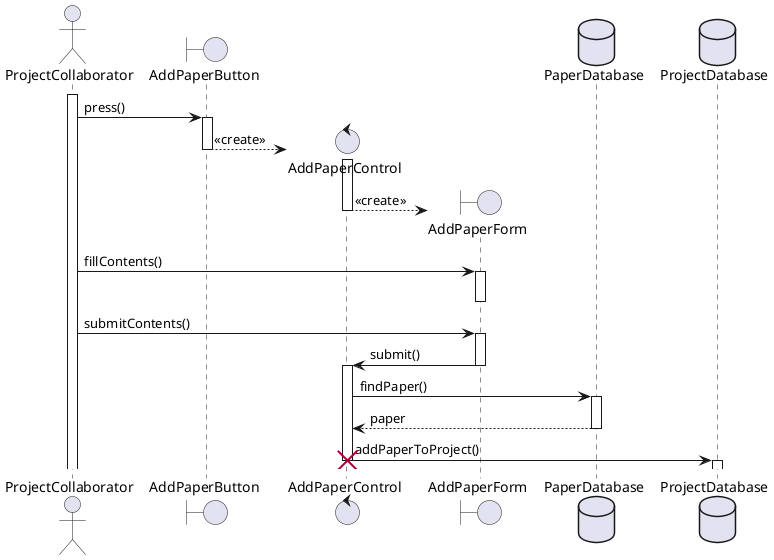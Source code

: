@startuml AddPaperToProject
actor ProjectCollaborator as pc
boundary AddPaperButton as apb
control AddPaperControl as apc
boundary AddPaperForm as apf
database PaperDatabase as pd2
database ProjectDatabase as pd

activate pc

pc -> apb : press()
activate apb

create apc
apb --> apc : <<create>>
deactivate apb
activate apc

create apf
apc --> apf : <<create>>
deactivate apc

pc -> apf : fillContents()
activate apf
deactivate apf

pc -> apf : submitContents()
activate apf

apf -> apc : submit()
deactivate apf
activate apc

apc -> pd2 : findPaper()
activate pd2
pd2 --> apc : paper
deactivate pd2

apc -> pd : addPaperToProject()
deactivate apc
destroy apc
activate pd
deactivate pd
@enduml